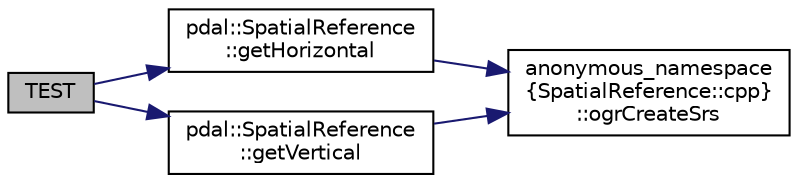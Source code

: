 digraph "TEST"
{
  edge [fontname="Helvetica",fontsize="10",labelfontname="Helvetica",labelfontsize="10"];
  node [fontname="Helvetica",fontsize="10",shape=record];
  rankdir="LR";
  Node1 [label="TEST",height=0.2,width=0.4,color="black", fillcolor="grey75", style="filled", fontcolor="black"];
  Node1 -> Node2 [color="midnightblue",fontsize="10",style="solid",fontname="Helvetica"];
  Node2 [label="pdal::SpatialReference\l::getHorizontal",height=0.2,width=0.4,color="black", fillcolor="white", style="filled",URL="$classpdal_1_1SpatialReference.html#af61fead43c6e7002f4a4ced9d02a3fac"];
  Node2 -> Node3 [color="midnightblue",fontsize="10",style="solid",fontname="Helvetica"];
  Node3 [label="anonymous_namespace\l\{SpatialReference::cpp\}\l::ogrCreateSrs",height=0.2,width=0.4,color="black", fillcolor="white", style="filled",URL="$namespaceanonymous__namespace_02SpatialReference_8cpp_03.html#a7ce6a6a24c679904f24950377a0bb8bb"];
  Node1 -> Node4 [color="midnightblue",fontsize="10",style="solid",fontname="Helvetica"];
  Node4 [label="pdal::SpatialReference\l::getVertical",height=0.2,width=0.4,color="black", fillcolor="white", style="filled",URL="$classpdal_1_1SpatialReference.html#a25aae5c81feaad7f5db81ba928972c6c"];
  Node4 -> Node3 [color="midnightblue",fontsize="10",style="solid",fontname="Helvetica"];
}
